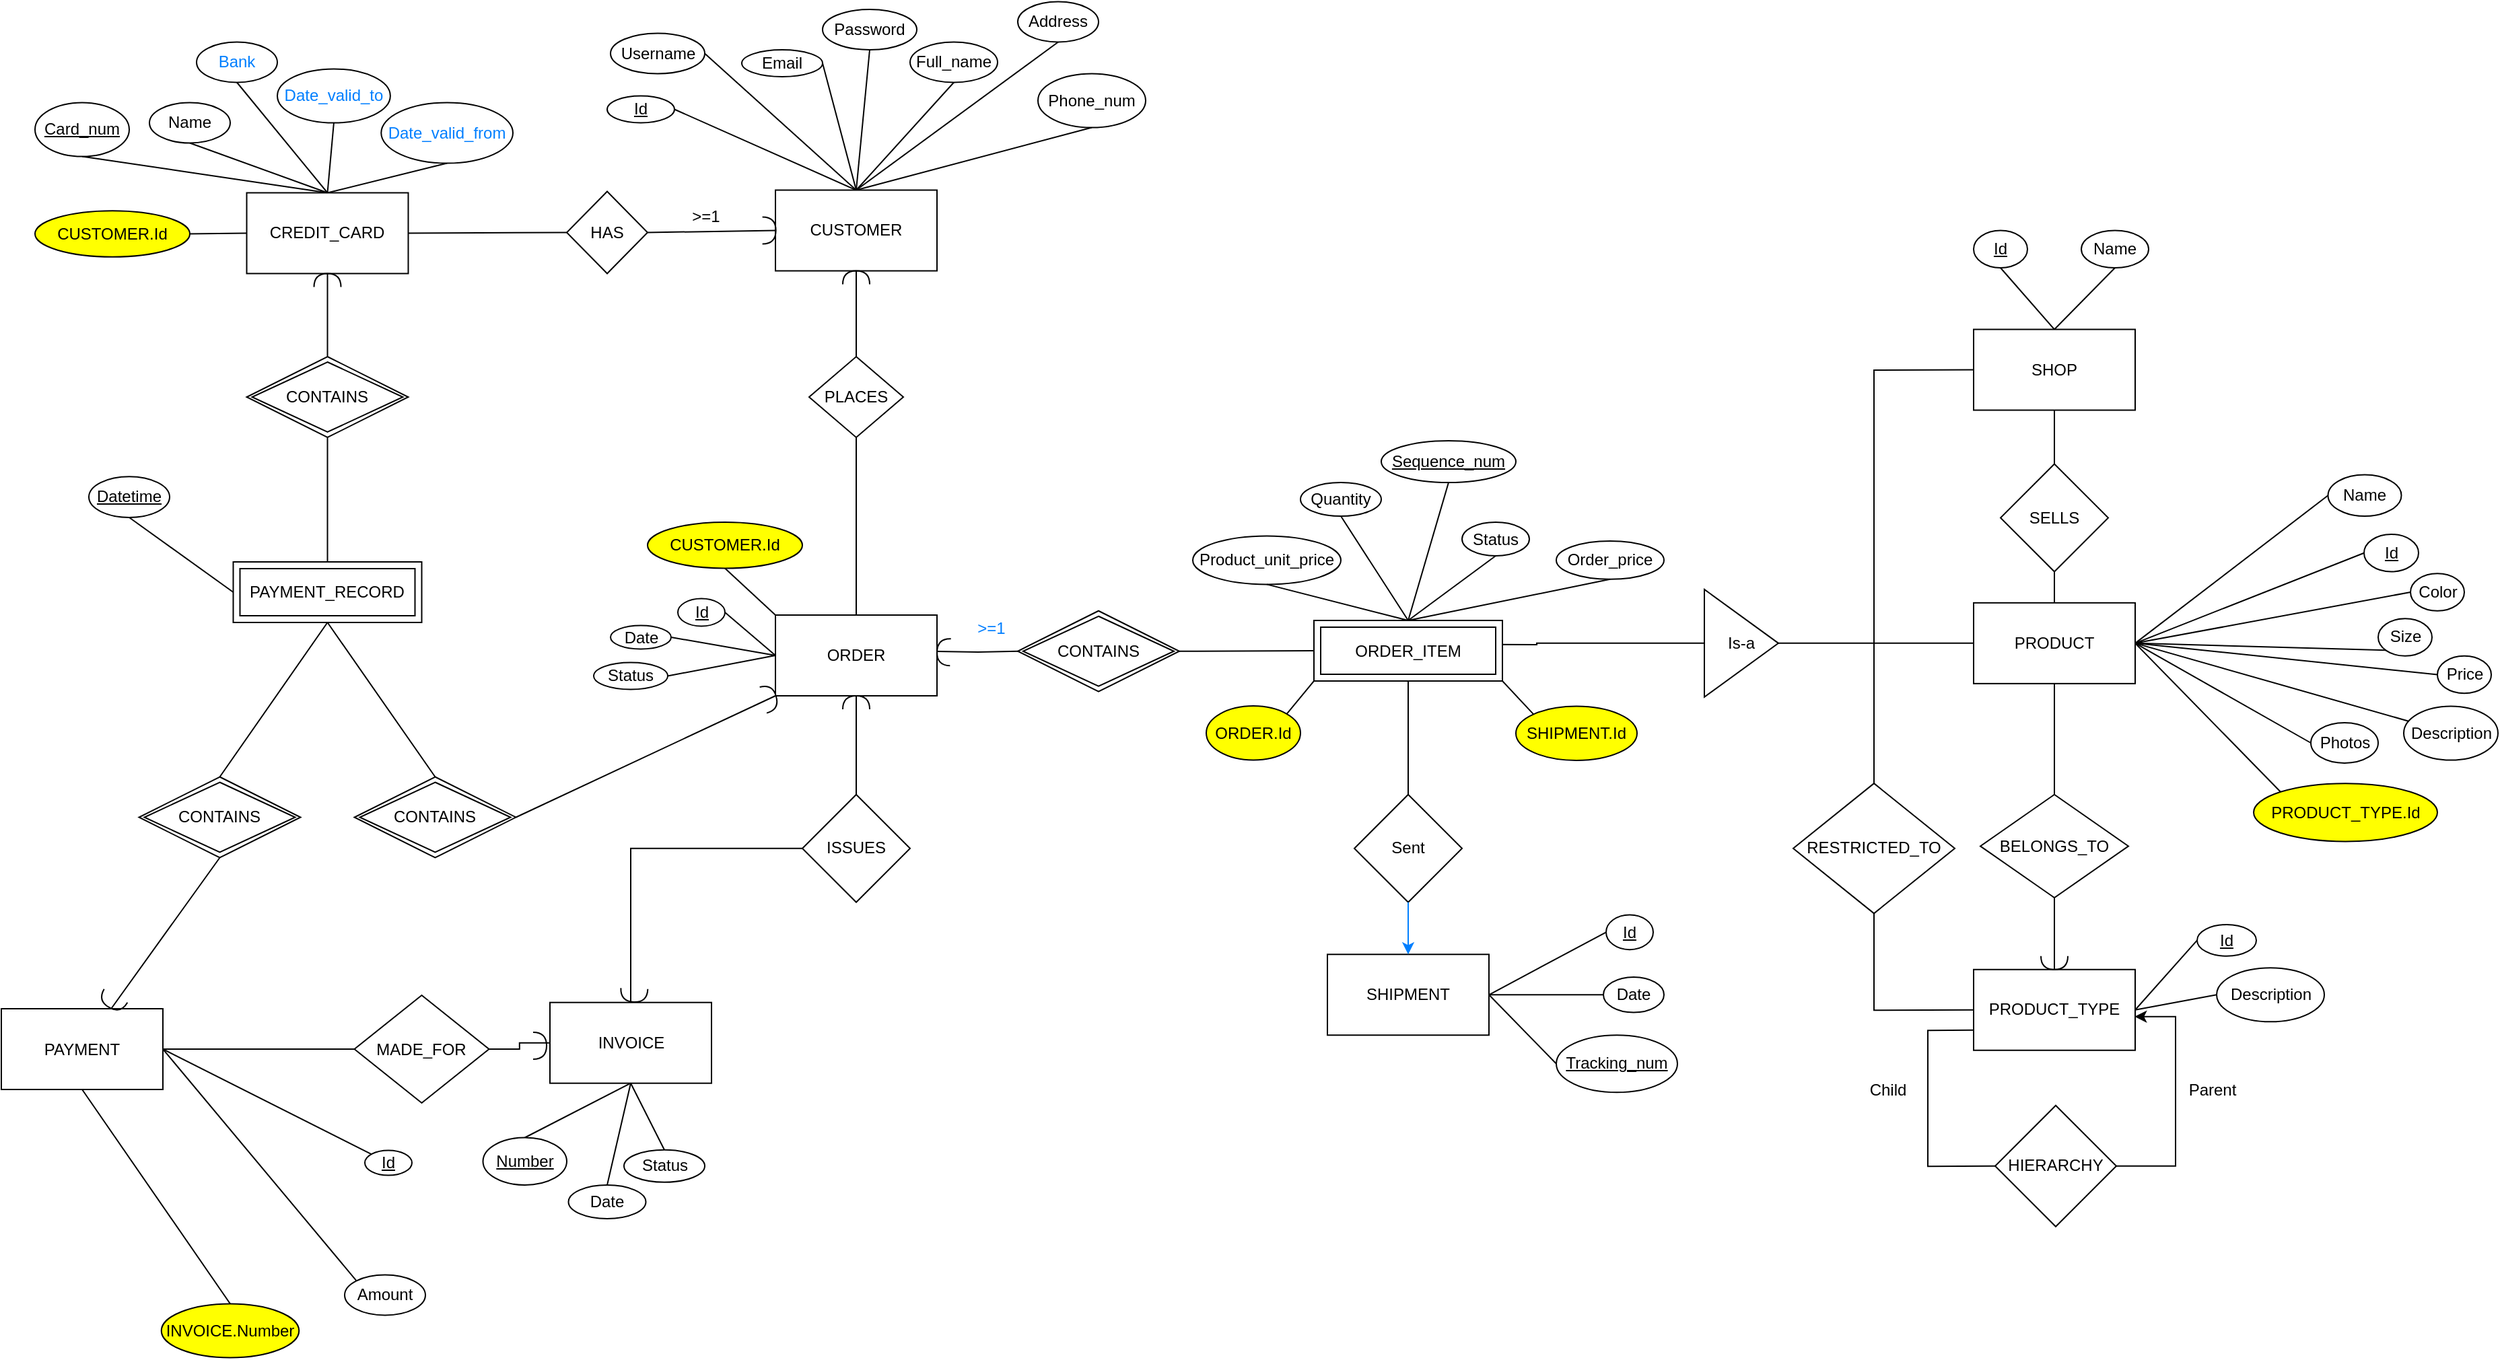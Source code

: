 <mxfile version="15.0.6" type="github">
  <diagram id="R2lEEEUBdFMjLlhIrx00" name="Page-1">
    <mxGraphModel dx="3445" dy="1368" grid="1" gridSize="10" guides="1" tooltips="1" connect="1" arrows="1" fold="1" page="1" pageScale="1" pageWidth="850" pageHeight="1100" math="0" shadow="0" extFonts="Permanent Marker^https://fonts.googleapis.com/css?family=Permanent+Marker">
      <root>
        <mxCell id="0" />
        <mxCell id="1" parent="0" />
        <mxCell id="lLafAOqv10n0gAe4L1Dy-1" style="edgeStyle=none;orthogonalLoop=1;jettySize=auto;html=1;exitX=0.5;exitY=0;exitDx=0;exitDy=0;entryX=0.5;entryY=1;entryDx=0;entryDy=0;endArrow=none;" edge="1" parent="1" source="lLafAOqv10n0gAe4L1Dy-8" target="lLafAOqv10n0gAe4L1Dy-105">
          <mxGeometry relative="1" as="geometry" />
        </mxCell>
        <mxCell id="lLafAOqv10n0gAe4L1Dy-2" style="edgeStyle=none;orthogonalLoop=1;jettySize=auto;html=1;exitX=0.5;exitY=0;exitDx=0;exitDy=0;entryX=0.5;entryY=1;entryDx=0;entryDy=0;endArrow=none;" edge="1" parent="1" source="lLafAOqv10n0gAe4L1Dy-8" target="lLafAOqv10n0gAe4L1Dy-106">
          <mxGeometry relative="1" as="geometry" />
        </mxCell>
        <mxCell id="lLafAOqv10n0gAe4L1Dy-3" style="edgeStyle=none;orthogonalLoop=1;jettySize=auto;html=1;exitX=0.5;exitY=0;exitDx=0;exitDy=0;entryX=1;entryY=0.5;entryDx=0;entryDy=0;endArrow=none;" edge="1" parent="1" source="lLafAOqv10n0gAe4L1Dy-8" target="lLafAOqv10n0gAe4L1Dy-41">
          <mxGeometry relative="1" as="geometry" />
        </mxCell>
        <mxCell id="lLafAOqv10n0gAe4L1Dy-4" style="edgeStyle=none;orthogonalLoop=1;jettySize=auto;html=1;exitX=0.5;exitY=0;exitDx=0;exitDy=0;entryX=1;entryY=0.5;entryDx=0;entryDy=0;endArrow=none;" edge="1" parent="1" source="lLafAOqv10n0gAe4L1Dy-8" target="lLafAOqv10n0gAe4L1Dy-40">
          <mxGeometry relative="1" as="geometry" />
        </mxCell>
        <mxCell id="lLafAOqv10n0gAe4L1Dy-5" style="edgeStyle=none;orthogonalLoop=1;jettySize=auto;html=1;exitX=0.5;exitY=0;exitDx=0;exitDy=0;entryX=0.5;entryY=1;entryDx=0;entryDy=0;endArrow=none;" edge="1" parent="1" source="lLafAOqv10n0gAe4L1Dy-8" target="lLafAOqv10n0gAe4L1Dy-107">
          <mxGeometry relative="1" as="geometry" />
        </mxCell>
        <mxCell id="lLafAOqv10n0gAe4L1Dy-6" style="edgeStyle=none;orthogonalLoop=1;jettySize=auto;html=1;exitX=0.5;exitY=0;exitDx=0;exitDy=0;entryX=1;entryY=0.5;entryDx=0;entryDy=0;endArrow=none;" edge="1" parent="1" source="lLafAOqv10n0gAe4L1Dy-8" target="lLafAOqv10n0gAe4L1Dy-16">
          <mxGeometry relative="1" as="geometry" />
        </mxCell>
        <mxCell id="lLafAOqv10n0gAe4L1Dy-7" style="edgeStyle=none;orthogonalLoop=1;jettySize=auto;html=1;exitX=0.5;exitY=0;exitDx=0;exitDy=0;entryX=0.5;entryY=1;entryDx=0;entryDy=0;endArrow=none;" edge="1" parent="1" source="lLafAOqv10n0gAe4L1Dy-8" target="lLafAOqv10n0gAe4L1Dy-104">
          <mxGeometry relative="1" as="geometry" />
        </mxCell>
        <mxCell id="lLafAOqv10n0gAe4L1Dy-8" value="CUSTOMER" style="rounded=0;whiteSpace=wrap;html=1;" vertex="1" parent="1">
          <mxGeometry x="-50" y="154.25" width="120" height="60" as="geometry" />
        </mxCell>
        <mxCell id="lLafAOqv10n0gAe4L1Dy-9" style="edgeStyle=none;orthogonalLoop=1;jettySize=auto;html=1;exitX=0;exitY=0.5;exitDx=0;exitDy=0;entryX=1;entryY=0.5;entryDx=0;entryDy=0;endArrow=none;" edge="1" parent="1" source="lLafAOqv10n0gAe4L1Dy-10" target="lLafAOqv10n0gAe4L1Dy-15">
          <mxGeometry relative="1" as="geometry" />
        </mxCell>
        <mxCell id="lLafAOqv10n0gAe4L1Dy-10" value="HAS" style="rhombus;whiteSpace=wrap;html=1;" vertex="1" parent="1">
          <mxGeometry x="-205" y="155.25" width="60" height="61" as="geometry" />
        </mxCell>
        <mxCell id="lLafAOqv10n0gAe4L1Dy-11" style="edgeStyle=none;orthogonalLoop=1;jettySize=auto;html=1;exitX=0.5;exitY=0;exitDx=0;exitDy=0;entryX=0.5;entryY=1;entryDx=0;entryDy=0;endArrow=none;" edge="1" parent="1" source="lLafAOqv10n0gAe4L1Dy-15" target="lLafAOqv10n0gAe4L1Dy-43">
          <mxGeometry relative="1" as="geometry" />
        </mxCell>
        <mxCell id="lLafAOqv10n0gAe4L1Dy-12" style="edgeStyle=none;orthogonalLoop=1;jettySize=auto;html=1;exitX=0.5;exitY=0;exitDx=0;exitDy=0;entryX=0.5;entryY=1;entryDx=0;entryDy=0;endArrow=none;" edge="1" parent="1" source="lLafAOqv10n0gAe4L1Dy-15" target="lLafAOqv10n0gAe4L1Dy-42">
          <mxGeometry relative="1" as="geometry" />
        </mxCell>
        <mxCell id="lLafAOqv10n0gAe4L1Dy-13" style="edgeStyle=none;orthogonalLoop=1;jettySize=auto;html=1;exitX=0.5;exitY=0;exitDx=0;exitDy=0;entryX=0.5;entryY=1;entryDx=0;entryDy=0;endArrow=none;" edge="1" parent="1" source="lLafAOqv10n0gAe4L1Dy-15" target="lLafAOqv10n0gAe4L1Dy-186">
          <mxGeometry relative="1" as="geometry" />
        </mxCell>
        <mxCell id="lLafAOqv10n0gAe4L1Dy-14" style="edgeStyle=none;orthogonalLoop=1;jettySize=auto;html=1;exitX=0;exitY=0.5;exitDx=0;exitDy=0;entryX=1;entryY=0.5;entryDx=0;entryDy=0;endArrow=none;" edge="1" parent="1" source="lLafAOqv10n0gAe4L1Dy-15" target="lLafAOqv10n0gAe4L1Dy-197">
          <mxGeometry relative="1" as="geometry" />
        </mxCell>
        <mxCell id="lLafAOqv10n0gAe4L1Dy-15" value="CREDIT_CARD" style="rounded=0;whiteSpace=wrap;html=1;" vertex="1" parent="1">
          <mxGeometry x="-442.75" y="156.25" width="120" height="60" as="geometry" />
        </mxCell>
        <mxCell id="lLafAOqv10n0gAe4L1Dy-16" value="&lt;u&gt;Id&lt;/u&gt;" style="ellipse;whiteSpace=wrap;html=1;" vertex="1" parent="1">
          <mxGeometry x="-175" y="84.25" width="50" height="20" as="geometry" />
        </mxCell>
        <mxCell id="lLafAOqv10n0gAe4L1Dy-17" style="edgeStyle=none;orthogonalLoop=1;jettySize=auto;html=1;exitX=1;exitY=0.5;exitDx=0;exitDy=0;entryX=0;entryY=0.5;entryDx=0;entryDy=0;endArrow=none;" edge="1" parent="1" source="lLafAOqv10n0gAe4L1Dy-20" target="lLafAOqv10n0gAe4L1Dy-116">
          <mxGeometry relative="1" as="geometry" />
        </mxCell>
        <mxCell id="lLafAOqv10n0gAe4L1Dy-18" style="edgeStyle=none;rounded=0;orthogonalLoop=1;jettySize=auto;html=1;exitX=0.5;exitY=1;exitDx=0;exitDy=0;entryX=0.5;entryY=0;entryDx=0;entryDy=0;endArrow=none;" edge="1" parent="1" source="lLafAOqv10n0gAe4L1Dy-20" target="lLafAOqv10n0gAe4L1Dy-28">
          <mxGeometry relative="1" as="geometry" />
        </mxCell>
        <mxCell id="lLafAOqv10n0gAe4L1Dy-19" style="edgeStyle=none;orthogonalLoop=1;jettySize=auto;html=1;exitX=1;exitY=0.5;exitDx=0;exitDy=0;entryX=0;entryY=0;entryDx=0;entryDy=0;endArrow=none;" edge="1" parent="1" source="lLafAOqv10n0gAe4L1Dy-20" target="lLafAOqv10n0gAe4L1Dy-203">
          <mxGeometry relative="1" as="geometry" />
        </mxCell>
        <mxCell id="lLafAOqv10n0gAe4L1Dy-20" value="PRODUCT" style="rounded=0;whiteSpace=wrap;html=1;" vertex="1" parent="1">
          <mxGeometry x="840" y="460.92" width="120" height="60" as="geometry" />
        </mxCell>
        <mxCell id="lLafAOqv10n0gAe4L1Dy-21" style="edgeStyle=none;rounded=0;orthogonalLoop=1;jettySize=auto;html=1;exitX=0;exitY=0.5;exitDx=0;exitDy=0;entryX=0.5;entryY=0;entryDx=0;entryDy=0;endArrow=none;" edge="1" parent="1" source="lLafAOqv10n0gAe4L1Dy-24" target="lLafAOqv10n0gAe4L1Dy-38">
          <mxGeometry relative="1" as="geometry">
            <Array as="points">
              <mxPoint x="766" y="288" />
            </Array>
          </mxGeometry>
        </mxCell>
        <mxCell id="lLafAOqv10n0gAe4L1Dy-22" style="edgeStyle=none;rounded=0;orthogonalLoop=1;jettySize=auto;html=1;exitX=0.5;exitY=0;exitDx=0;exitDy=0;entryX=0.5;entryY=1;entryDx=0;entryDy=0;endArrow=none;" edge="1" parent="1" source="lLafAOqv10n0gAe4L1Dy-24" target="lLafAOqv10n0gAe4L1Dy-44">
          <mxGeometry relative="1" as="geometry" />
        </mxCell>
        <mxCell id="lLafAOqv10n0gAe4L1Dy-23" style="edgeStyle=none;rounded=0;orthogonalLoop=1;jettySize=auto;html=1;exitX=0.5;exitY=0;exitDx=0;exitDy=0;entryX=0.5;entryY=1;entryDx=0;entryDy=0;endArrow=none;" edge="1" parent="1" source="lLafAOqv10n0gAe4L1Dy-24" target="lLafAOqv10n0gAe4L1Dy-115">
          <mxGeometry relative="1" as="geometry" />
        </mxCell>
        <mxCell id="lLafAOqv10n0gAe4L1Dy-24" value="SHOP" style="rounded=0;whiteSpace=wrap;html=1;" vertex="1" parent="1">
          <mxGeometry x="840" y="257.75" width="120" height="60" as="geometry" />
        </mxCell>
        <mxCell id="lLafAOqv10n0gAe4L1Dy-25" value="SELLS" style="rhombus;whiteSpace=wrap;html=1;" vertex="1" parent="1">
          <mxGeometry x="860" y="357.75" width="80" height="80" as="geometry" />
        </mxCell>
        <mxCell id="lLafAOqv10n0gAe4L1Dy-26" value="" style="endArrow=none;html=1;entryX=0.5;entryY=1;entryDx=0;entryDy=0;exitX=0.5;exitY=0;exitDx=0;exitDy=0;" edge="1" parent="1" source="lLafAOqv10n0gAe4L1Dy-25" target="lLafAOqv10n0gAe4L1Dy-24">
          <mxGeometry width="50" height="50" relative="1" as="geometry">
            <mxPoint x="880" y="347.75" as="sourcePoint" />
            <mxPoint x="930" y="297.75" as="targetPoint" />
          </mxGeometry>
        </mxCell>
        <mxCell id="lLafAOqv10n0gAe4L1Dy-27" value="" style="endArrow=none;html=1;entryX=0.5;entryY=1;entryDx=0;entryDy=0;exitX=0.5;exitY=0;exitDx=0;exitDy=0;" edge="1" parent="1" source="lLafAOqv10n0gAe4L1Dy-20" target="lLafAOqv10n0gAe4L1Dy-25">
          <mxGeometry width="50" height="50" relative="1" as="geometry">
            <mxPoint x="890" y="467.75" as="sourcePoint" />
            <mxPoint x="940" y="417.75" as="targetPoint" />
          </mxGeometry>
        </mxCell>
        <mxCell id="lLafAOqv10n0gAe4L1Dy-28" value="&lt;font&gt;BELONGS_TO&lt;/font&gt;" style="rhombus;whiteSpace=wrap;html=1;" vertex="1" parent="1">
          <mxGeometry x="845" y="603.38" width="110" height="76.62" as="geometry" />
        </mxCell>
        <mxCell id="lLafAOqv10n0gAe4L1Dy-29" style="edgeStyle=none;rounded=0;orthogonalLoop=1;jettySize=auto;html=1;exitX=1;exitY=0.5;exitDx=0;exitDy=0;entryX=0;entryY=0.5;entryDx=0;entryDy=0;endArrow=none;" edge="1" parent="1" source="lLafAOqv10n0gAe4L1Dy-31" target="lLafAOqv10n0gAe4L1Dy-55">
          <mxGeometry relative="1" as="geometry" />
        </mxCell>
        <mxCell id="lLafAOqv10n0gAe4L1Dy-30" style="edgeStyle=none;rounded=0;orthogonalLoop=1;jettySize=auto;html=1;exitX=1;exitY=0.5;exitDx=0;exitDy=0;entryX=0;entryY=0.5;entryDx=0;entryDy=0;endArrow=none;" edge="1" parent="1" source="lLafAOqv10n0gAe4L1Dy-31" target="lLafAOqv10n0gAe4L1Dy-56">
          <mxGeometry relative="1" as="geometry" />
        </mxCell>
        <mxCell id="lLafAOqv10n0gAe4L1Dy-31" value="PRODUCT_TYPE" style="rounded=0;whiteSpace=wrap;html=1;" vertex="1" parent="1">
          <mxGeometry x="840" y="733.38" width="120" height="60" as="geometry" />
        </mxCell>
        <mxCell id="lLafAOqv10n0gAe4L1Dy-32" style="edgeStyle=none;rounded=0;orthogonalLoop=1;jettySize=auto;html=1;exitX=0;exitY=0.5;exitDx=0;exitDy=0;entryX=0;entryY=0.75;entryDx=0;entryDy=0;endArrow=none;" edge="1" parent="1" source="lLafAOqv10n0gAe4L1Dy-34" target="lLafAOqv10n0gAe4L1Dy-31">
          <mxGeometry relative="1" as="geometry">
            <Array as="points">
              <mxPoint x="806" y="879.63" />
              <mxPoint x="806" y="778.63" />
            </Array>
          </mxGeometry>
        </mxCell>
        <mxCell id="lLafAOqv10n0gAe4L1Dy-204" style="edgeStyle=orthogonalEdgeStyle;rounded=0;orthogonalLoop=1;jettySize=auto;html=1;exitX=1;exitY=0.5;exitDx=0;exitDy=0;entryX=0.997;entryY=0.583;entryDx=0;entryDy=0;entryPerimeter=0;" edge="1" parent="1" source="lLafAOqv10n0gAe4L1Dy-34" target="lLafAOqv10n0gAe4L1Dy-31">
          <mxGeometry relative="1" as="geometry">
            <mxPoint x="1000" y="770" as="targetPoint" />
            <Array as="points">
              <mxPoint x="990" y="879" />
              <mxPoint x="990" y="768" />
            </Array>
          </mxGeometry>
        </mxCell>
        <mxCell id="lLafAOqv10n0gAe4L1Dy-34" value="&lt;font&gt;HIERARCHY&lt;/font&gt;" style="rhombus;whiteSpace=wrap;html=1;" vertex="1" parent="1">
          <mxGeometry x="856" y="834.38" width="90" height="90" as="geometry" />
        </mxCell>
        <mxCell id="lLafAOqv10n0gAe4L1Dy-35" value="Child" style="text;html=1;align=center;verticalAlign=middle;resizable=0;points=[];autosize=1;strokeColor=none;fillColor=none;" vertex="1" parent="1">
          <mxGeometry x="756" y="813.38" width="40" height="20" as="geometry" />
        </mxCell>
        <mxCell id="lLafAOqv10n0gAe4L1Dy-36" value="Parent&lt;br&gt;" style="text;html=1;align=center;verticalAlign=middle;resizable=0;points=[];autosize=1;strokeColor=none;fillColor=none;" vertex="1" parent="1">
          <mxGeometry x="992" y="813.38" width="50" height="20" as="geometry" />
        </mxCell>
        <mxCell id="lLafAOqv10n0gAe4L1Dy-37" style="edgeStyle=none;rounded=0;orthogonalLoop=1;jettySize=auto;html=1;exitX=0.5;exitY=1;exitDx=0;exitDy=0;entryX=0;entryY=0.5;entryDx=0;entryDy=0;endArrow=none;" edge="1" parent="1" source="lLafAOqv10n0gAe4L1Dy-38" target="lLafAOqv10n0gAe4L1Dy-31">
          <mxGeometry relative="1" as="geometry">
            <Array as="points">
              <mxPoint x="766" y="763.63" />
            </Array>
          </mxGeometry>
        </mxCell>
        <mxCell id="lLafAOqv10n0gAe4L1Dy-38" value="RESTRICTED_TO" style="rhombus;whiteSpace=wrap;html=1;" vertex="1" parent="1">
          <mxGeometry x="706" y="595.07" width="120" height="96.62" as="geometry" />
        </mxCell>
        <mxCell id="lLafAOqv10n0gAe4L1Dy-39" value="&amp;gt;=1&lt;br&gt;" style="text;html=1;align=center;verticalAlign=middle;resizable=0;points=[];autosize=1;strokeColor=none;fillColor=none;" vertex="1" parent="1">
          <mxGeometry x="-122.5" y="164.25" width="40" height="20" as="geometry" />
        </mxCell>
        <mxCell id="lLafAOqv10n0gAe4L1Dy-40" value="Username" style="ellipse;whiteSpace=wrap;html=1;" vertex="1" parent="1">
          <mxGeometry x="-172.5" y="37.75" width="70" height="30" as="geometry" />
        </mxCell>
        <mxCell id="lLafAOqv10n0gAe4L1Dy-41" value="Email" style="ellipse;whiteSpace=wrap;html=1;" vertex="1" parent="1">
          <mxGeometry x="-75" y="50" width="60" height="20" as="geometry" />
        </mxCell>
        <mxCell id="lLafAOqv10n0gAe4L1Dy-42" value="&lt;u&gt;Card_num&lt;/u&gt;" style="ellipse;whiteSpace=wrap;html=1;" vertex="1" parent="1">
          <mxGeometry x="-600" y="89.25" width="70" height="40" as="geometry" />
        </mxCell>
        <mxCell id="lLafAOqv10n0gAe4L1Dy-43" value="Name" style="ellipse;whiteSpace=wrap;html=1;" vertex="1" parent="1">
          <mxGeometry x="-515" y="89.25" width="60" height="30" as="geometry" />
        </mxCell>
        <mxCell id="lLafAOqv10n0gAe4L1Dy-44" value="&lt;u&gt;Id&lt;/u&gt;" style="ellipse;whiteSpace=wrap;html=1;rounded=0;" vertex="1" parent="1">
          <mxGeometry x="840" y="184.25" width="40" height="27.75" as="geometry" />
        </mxCell>
        <mxCell id="lLafAOqv10n0gAe4L1Dy-45" value="Name" style="ellipse;whiteSpace=wrap;html=1;" vertex="1" parent="1">
          <mxGeometry x="1103.25" y="365.75" width="54.5" height="30.75" as="geometry" />
        </mxCell>
        <mxCell id="lLafAOqv10n0gAe4L1Dy-46" value="Color" style="ellipse;whiteSpace=wrap;html=1;" vertex="1" parent="1">
          <mxGeometry x="1164.5" y="439.12" width="40" height="27.75" as="geometry" />
        </mxCell>
        <mxCell id="lLafAOqv10n0gAe4L1Dy-47" value="Description" style="ellipse;whiteSpace=wrap;html=1;" vertex="1" parent="1">
          <mxGeometry x="1159.5" y="537.75" width="70" height="40" as="geometry" />
        </mxCell>
        <mxCell id="lLafAOqv10n0gAe4L1Dy-48" value="Size" style="ellipse;whiteSpace=wrap;html=1;" vertex="1" parent="1">
          <mxGeometry x="1140.5" y="472.62" width="40" height="27.75" as="geometry" />
        </mxCell>
        <mxCell id="lLafAOqv10n0gAe4L1Dy-49" value="&lt;u&gt;Id&lt;/u&gt;" style="ellipse;whiteSpace=wrap;html=1;" vertex="1" parent="1">
          <mxGeometry x="1130" y="410" width="40.5" height="27.75" as="geometry" />
        </mxCell>
        <mxCell id="lLafAOqv10n0gAe4L1Dy-50" value="" style="endArrow=none;html=1;entryX=0;entryY=0.5;entryDx=0;entryDy=0;exitX=1;exitY=0.5;exitDx=0;exitDy=0;" edge="1" parent="1" source="lLafAOqv10n0gAe4L1Dy-20" target="lLafAOqv10n0gAe4L1Dy-45">
          <mxGeometry width="50" height="50" relative="1" as="geometry">
            <mxPoint x="920" y="487.75" as="sourcePoint" />
            <mxPoint x="970" y="437.75" as="targetPoint" />
          </mxGeometry>
        </mxCell>
        <mxCell id="lLafAOqv10n0gAe4L1Dy-51" value="" style="endArrow=none;html=1;exitX=1;exitY=0.5;exitDx=0;exitDy=0;entryX=0;entryY=0.5;entryDx=0;entryDy=0;" edge="1" parent="1" source="lLafAOqv10n0gAe4L1Dy-20" target="lLafAOqv10n0gAe4L1Dy-49">
          <mxGeometry width="50" height="50" relative="1" as="geometry">
            <mxPoint x="1020" y="507.75" as="sourcePoint" />
            <mxPoint x="1070" y="457.75" as="targetPoint" />
          </mxGeometry>
        </mxCell>
        <mxCell id="lLafAOqv10n0gAe4L1Dy-52" value="" style="endArrow=none;html=1;entryX=0;entryY=0.5;entryDx=0;entryDy=0;exitX=1;exitY=0.5;exitDx=0;exitDy=0;" edge="1" parent="1" source="lLafAOqv10n0gAe4L1Dy-20" target="lLafAOqv10n0gAe4L1Dy-46">
          <mxGeometry width="50" height="50" relative="1" as="geometry">
            <mxPoint x="960" y="497.75" as="sourcePoint" />
            <mxPoint x="1110" y="407.75" as="targetPoint" />
          </mxGeometry>
        </mxCell>
        <mxCell id="lLafAOqv10n0gAe4L1Dy-53" value="" style="endArrow=none;html=1;entryX=0;entryY=1;entryDx=0;entryDy=0;exitX=1;exitY=0.5;exitDx=0;exitDy=0;" edge="1" parent="1" source="lLafAOqv10n0gAe4L1Dy-20" target="lLafAOqv10n0gAe4L1Dy-48">
          <mxGeometry width="50" height="50" relative="1" as="geometry">
            <mxPoint x="970" y="507.75" as="sourcePoint" />
            <mxPoint x="1070" y="472.75" as="targetPoint" />
          </mxGeometry>
        </mxCell>
        <mxCell id="lLafAOqv10n0gAe4L1Dy-54" value="" style="endArrow=none;html=1;exitX=1;exitY=0.5;exitDx=0;exitDy=0;" edge="1" parent="1" source="lLafAOqv10n0gAe4L1Dy-20" target="lLafAOqv10n0gAe4L1Dy-47">
          <mxGeometry width="50" height="50" relative="1" as="geometry">
            <mxPoint x="970" y="497.75" as="sourcePoint" />
            <mxPoint x="1137.322" y="473.357" as="targetPoint" />
          </mxGeometry>
        </mxCell>
        <mxCell id="lLafAOqv10n0gAe4L1Dy-55" value="&lt;u&gt;Id&lt;/u&gt;" style="ellipse;whiteSpace=wrap;html=1;" vertex="1" parent="1">
          <mxGeometry x="1006" y="700" width="44" height="23.38" as="geometry" />
        </mxCell>
        <mxCell id="lLafAOqv10n0gAe4L1Dy-56" value="Description" style="ellipse;whiteSpace=wrap;html=1;" vertex="1" parent="1">
          <mxGeometry x="1020.5" y="732.13" width="80" height="40" as="geometry" />
        </mxCell>
        <mxCell id="lLafAOqv10n0gAe4L1Dy-57" value="Photos" style="ellipse;whiteSpace=wrap;html=1;" vertex="1" parent="1">
          <mxGeometry x="1090.5" y="550" width="50" height="30" as="geometry" />
        </mxCell>
        <mxCell id="lLafAOqv10n0gAe4L1Dy-58" value="" style="endArrow=none;html=1;exitX=1;exitY=0.5;exitDx=0;exitDy=0;entryX=0;entryY=0.5;entryDx=0;entryDy=0;" edge="1" parent="1" source="lLafAOqv10n0gAe4L1Dy-20" target="lLafAOqv10n0gAe4L1Dy-57">
          <mxGeometry width="50" height="50" relative="1" as="geometry">
            <mxPoint x="970" y="507.75" as="sourcePoint" />
            <mxPoint x="1120" y="507.75" as="targetPoint" />
          </mxGeometry>
        </mxCell>
        <mxCell id="lLafAOqv10n0gAe4L1Dy-59" style="edgeStyle=orthogonalEdgeStyle;rounded=0;orthogonalLoop=1;jettySize=auto;html=1;endArrow=none;endFill=0;" edge="1" parent="1" target="lLafAOqv10n0gAe4L1Dy-179">
          <mxGeometry relative="1" as="geometry">
            <mxPoint x="70" y="497" as="sourcePoint" />
          </mxGeometry>
        </mxCell>
        <mxCell id="lLafAOqv10n0gAe4L1Dy-60" style="edgeStyle=none;orthogonalLoop=1;jettySize=auto;html=1;exitX=0;exitY=0.5;exitDx=0;exitDy=0;entryX=1;entryY=0.5;entryDx=0;entryDy=0;endArrow=none;" edge="1" parent="1" source="lLafAOqv10n0gAe4L1Dy-62" target="lLafAOqv10n0gAe4L1Dy-194">
          <mxGeometry relative="1" as="geometry" />
        </mxCell>
        <mxCell id="lLafAOqv10n0gAe4L1Dy-61" style="edgeStyle=none;orthogonalLoop=1;jettySize=auto;html=1;exitX=0;exitY=0;exitDx=0;exitDy=0;entryX=0.5;entryY=1;entryDx=0;entryDy=0;endArrow=none;" edge="1" parent="1" source="lLafAOqv10n0gAe4L1Dy-62" target="lLafAOqv10n0gAe4L1Dy-199">
          <mxGeometry relative="1" as="geometry" />
        </mxCell>
        <mxCell id="lLafAOqv10n0gAe4L1Dy-62" value="ORDER" style="rounded=0;whiteSpace=wrap;html=1;" vertex="1" parent="1">
          <mxGeometry x="-50" y="470" width="120" height="60" as="geometry" />
        </mxCell>
        <mxCell id="lLafAOqv10n0gAe4L1Dy-63" value="PLACES" style="rhombus;whiteSpace=wrap;html=1;" vertex="1" parent="1">
          <mxGeometry x="-25" y="278" width="70" height="60" as="geometry" />
        </mxCell>
        <mxCell id="lLafAOqv10n0gAe4L1Dy-64" value="" style="endArrow=none;html=1;exitX=0.5;exitY=0;exitDx=0;exitDy=0;entryX=0.5;entryY=1;entryDx=0;entryDy=0;" edge="1" parent="1" source="lLafAOqv10n0gAe4L1Dy-62" target="lLafAOqv10n0gAe4L1Dy-63">
          <mxGeometry width="50" height="50" relative="1" as="geometry">
            <mxPoint x="-10" y="520" as="sourcePoint" />
            <mxPoint x="40" y="470" as="targetPoint" />
          </mxGeometry>
        </mxCell>
        <mxCell id="lLafAOqv10n0gAe4L1Dy-65" value="Status" style="ellipse;whiteSpace=wrap;html=1;" vertex="1" parent="1">
          <mxGeometry x="-185" y="505.25" width="55" height="20" as="geometry" />
        </mxCell>
        <mxCell id="lLafAOqv10n0gAe4L1Dy-66" value="" style="endArrow=none;html=1;entryX=1;entryY=0.5;entryDx=0;entryDy=0;exitX=0;exitY=0.5;exitDx=0;exitDy=0;" edge="1" parent="1" source="lLafAOqv10n0gAe4L1Dy-62" target="lLafAOqv10n0gAe4L1Dy-65">
          <mxGeometry width="50" height="50" relative="1" as="geometry">
            <mxPoint x="-140" y="620" as="sourcePoint" />
            <mxPoint x="-90" y="570" as="targetPoint" />
          </mxGeometry>
        </mxCell>
        <mxCell id="lLafAOqv10n0gAe4L1Dy-67" value="&lt;u&gt;Sequence_num&lt;/u&gt;" style="ellipse;whiteSpace=wrap;html=1;" vertex="1" parent="1">
          <mxGeometry x="400" y="340.5" width="100" height="31" as="geometry" />
        </mxCell>
        <mxCell id="lLafAOqv10n0gAe4L1Dy-68" style="edgeStyle=orthogonalEdgeStyle;rounded=0;orthogonalLoop=1;jettySize=auto;html=1;exitX=1;exitY=0.5;exitDx=0;exitDy=0;endArrow=none;endFill=0;" edge="1" parent="1" target="lLafAOqv10n0gAe4L1Dy-71">
          <mxGeometry relative="1" as="geometry">
            <mxPoint x="390" y="491.5" as="sourcePoint" />
          </mxGeometry>
        </mxCell>
        <mxCell id="lLafAOqv10n0gAe4L1Dy-69" value="Order_price" style="ellipse;whiteSpace=wrap;html=1;fillColor=#FFFFFF;" vertex="1" parent="1">
          <mxGeometry x="530" y="415" width="80" height="28.38" as="geometry" />
        </mxCell>
        <mxCell id="lLafAOqv10n0gAe4L1Dy-70" style="edgeStyle=none;rounded=0;orthogonalLoop=1;jettySize=auto;html=1;exitX=1;exitY=0.5;exitDx=0;exitDy=0;entryX=0;entryY=0.5;entryDx=0;entryDy=0;endArrow=none;" edge="1" parent="1" source="lLafAOqv10n0gAe4L1Dy-71" target="lLafAOqv10n0gAe4L1Dy-20">
          <mxGeometry relative="1" as="geometry" />
        </mxCell>
        <mxCell id="lLafAOqv10n0gAe4L1Dy-71" value="Is-a" style="triangle;whiteSpace=wrap;html=1;strokeColor=#000000;fillColor=#FFFFFF;" vertex="1" parent="1">
          <mxGeometry x="640" y="450.92" width="55" height="80" as="geometry" />
        </mxCell>
        <mxCell id="lLafAOqv10n0gAe4L1Dy-72" value="ISSUES" style="rhombus;whiteSpace=wrap;html=1;rounded=0;" vertex="1" parent="1">
          <mxGeometry x="-30" y="603.38" width="80" height="80" as="geometry" />
        </mxCell>
        <mxCell id="lLafAOqv10n0gAe4L1Dy-73" style="edgeStyle=none;orthogonalLoop=1;jettySize=auto;html=1;exitX=0.5;exitY=1;exitDx=0;exitDy=0;entryX=0.5;entryY=0;entryDx=0;entryDy=0;endArrow=none;" edge="1" parent="1" source="lLafAOqv10n0gAe4L1Dy-75" target="lLafAOqv10n0gAe4L1Dy-84">
          <mxGeometry relative="1" as="geometry" />
        </mxCell>
        <mxCell id="lLafAOqv10n0gAe4L1Dy-74" style="edgeStyle=none;rounded=0;orthogonalLoop=1;jettySize=auto;html=1;exitX=0.5;exitY=1;exitDx=0;exitDy=0;entryX=0.5;entryY=0;entryDx=0;entryDy=0;endArrow=none;" edge="1" parent="1" source="lLafAOqv10n0gAe4L1Dy-75" target="lLafAOqv10n0gAe4L1Dy-83">
          <mxGeometry relative="1" as="geometry" />
        </mxCell>
        <mxCell id="lLafAOqv10n0gAe4L1Dy-75" value="INVOICE" style="whiteSpace=wrap;html=1;rounded=0;" vertex="1" parent="1">
          <mxGeometry x="-217.5" y="757.85" width="120" height="60" as="geometry" />
        </mxCell>
        <mxCell id="lLafAOqv10n0gAe4L1Dy-76" style="edgeStyle=none;rounded=0;orthogonalLoop=1;jettySize=auto;html=1;exitX=0.5;exitY=0;exitDx=0;exitDy=0;entryX=0.5;entryY=1;entryDx=0;entryDy=0;endArrow=none;" edge="1" parent="1" source="lLafAOqv10n0gAe4L1Dy-77" target="lLafAOqv10n0gAe4L1Dy-75">
          <mxGeometry relative="1" as="geometry" />
        </mxCell>
        <mxCell id="lLafAOqv10n0gAe4L1Dy-77" value="&lt;u&gt;Number&lt;/u&gt;" style="ellipse;whiteSpace=wrap;html=1;rounded=0;" vertex="1" parent="1">
          <mxGeometry x="-267.25" y="858.25" width="62.25" height="35.25" as="geometry" />
        </mxCell>
        <mxCell id="lLafAOqv10n0gAe4L1Dy-78" value="" style="rounded=0;orthogonalLoop=1;jettySize=auto;html=1;endArrow=none;endFill=0;exitX=1;exitY=0.5;exitDx=0;exitDy=0;" edge="1" parent="1" source="lLafAOqv10n0gAe4L1Dy-82" target="lLafAOqv10n0gAe4L1Dy-85">
          <mxGeometry relative="1" as="geometry" />
        </mxCell>
        <mxCell id="lLafAOqv10n0gAe4L1Dy-79" style="rounded=0;orthogonalLoop=1;jettySize=auto;html=1;exitX=1;exitY=0.5;exitDx=0;exitDy=0;entryX=0;entryY=0;entryDx=0;entryDy=0;endArrow=none;endFill=0;" edge="1" parent="1" source="lLafAOqv10n0gAe4L1Dy-82" target="lLafAOqv10n0gAe4L1Dy-95">
          <mxGeometry relative="1" as="geometry" />
        </mxCell>
        <mxCell id="lLafAOqv10n0gAe4L1Dy-81" style="edgeStyle=none;orthogonalLoop=1;jettySize=auto;html=1;exitX=0.5;exitY=1;exitDx=0;exitDy=0;entryX=0.5;entryY=0;entryDx=0;entryDy=0;endArrow=none;" edge="1" parent="1" source="lLafAOqv10n0gAe4L1Dy-82" target="lLafAOqv10n0gAe4L1Dy-198">
          <mxGeometry relative="1" as="geometry" />
        </mxCell>
        <mxCell id="lLafAOqv10n0gAe4L1Dy-83" value="Status" style="ellipse;whiteSpace=wrap;html=1;rounded=0;" vertex="1" parent="1">
          <mxGeometry x="-162.5" y="867.38" width="60" height="24" as="geometry" />
        </mxCell>
        <mxCell id="lLafAOqv10n0gAe4L1Dy-84" value="Date" style="ellipse;whiteSpace=wrap;html=1;rounded=0;" vertex="1" parent="1">
          <mxGeometry x="-203.75" y="893.5" width="57.5" height="25" as="geometry" />
        </mxCell>
        <mxCell id="lLafAOqv10n0gAe4L1Dy-85" value="&lt;u&gt;Id&lt;/u&gt;" style="ellipse;whiteSpace=wrap;html=1;rounded=0;fillColor=#FFFFFF;" vertex="1" parent="1">
          <mxGeometry x="-355" y="867.75" width="35" height="18.5" as="geometry" />
        </mxCell>
        <mxCell id="lLafAOqv10n0gAe4L1Dy-86" value="" style="edgeStyle=orthogonalEdgeStyle;rounded=0;orthogonalLoop=1;jettySize=auto;html=1;endArrow=none;endFill=0;" edge="1" parent="1" source="lLafAOqv10n0gAe4L1Dy-87" target="lLafAOqv10n0gAe4L1Dy-82">
          <mxGeometry relative="1" as="geometry" />
        </mxCell>
        <mxCell id="lLafAOqv10n0gAe4L1Dy-87" value="&lt;font&gt;MADE_FOR&lt;/font&gt;" style="rhombus;whiteSpace=wrap;html=1;rounded=0;" vertex="1" parent="1">
          <mxGeometry x="-362.75" y="752.5" width="100" height="80" as="geometry" />
        </mxCell>
        <mxCell id="lLafAOqv10n0gAe4L1Dy-89" style="edgeStyle=none;orthogonalLoop=1;jettySize=auto;html=1;exitX=1;exitY=0.5;exitDx=0;exitDy=0;entryX=0;entryY=0.5;entryDx=0;entryDy=0;endArrow=none;" edge="1" parent="1" source="lLafAOqv10n0gAe4L1Dy-92" target="lLafAOqv10n0gAe4L1Dy-93">
          <mxGeometry relative="1" as="geometry" />
        </mxCell>
        <mxCell id="lLafAOqv10n0gAe4L1Dy-90" style="edgeStyle=none;orthogonalLoop=1;jettySize=auto;html=1;exitX=1;exitY=0.5;exitDx=0;exitDy=0;entryX=0;entryY=0.5;entryDx=0;entryDy=0;endArrow=none;" edge="1" parent="1" source="lLafAOqv10n0gAe4L1Dy-92" target="lLafAOqv10n0gAe4L1Dy-126">
          <mxGeometry relative="1" as="geometry">
            <mxPoint x="570" y="754.005" as="targetPoint" />
          </mxGeometry>
        </mxCell>
        <mxCell id="lLafAOqv10n0gAe4L1Dy-91" style="edgeStyle=none;orthogonalLoop=1;jettySize=auto;html=1;exitX=1;exitY=0.5;exitDx=0;exitDy=0;entryX=0;entryY=0.5;entryDx=0;entryDy=0;endArrow=none;" edge="1" parent="1" source="lLafAOqv10n0gAe4L1Dy-92" target="lLafAOqv10n0gAe4L1Dy-127">
          <mxGeometry relative="1" as="geometry" />
        </mxCell>
        <mxCell id="lLafAOqv10n0gAe4L1Dy-92" value="SHIPMENT" style="rounded=0;whiteSpace=wrap;html=1;strokeColor=#000000;fillColor=#FFFFFF;" vertex="1" parent="1">
          <mxGeometry x="360" y="722.13" width="120" height="60" as="geometry" />
        </mxCell>
        <mxCell id="lLafAOqv10n0gAe4L1Dy-93" value="&lt;u&gt;Id&lt;/u&gt;" style="ellipse;whiteSpace=wrap;html=1;rounded=0;fillColor=#FFFFFF;" vertex="1" parent="1">
          <mxGeometry x="567" y="692.69" width="35" height="25.88" as="geometry" />
        </mxCell>
        <mxCell id="lLafAOqv10n0gAe4L1Dy-94" style="edgeStyle=orthogonalEdgeStyle;rounded=0;orthogonalLoop=1;jettySize=auto;html=1;exitX=0;exitY=0.5;exitDx=0;exitDy=0;entryX=0;entryY=0.5;entryDx=0;entryDy=0;endArrow=none;endFill=0;" edge="1" parent="1" source="lLafAOqv10n0gAe4L1Dy-85" target="lLafAOqv10n0gAe4L1Dy-85">
          <mxGeometry relative="1" as="geometry" />
        </mxCell>
        <mxCell id="lLafAOqv10n0gAe4L1Dy-95" value="Amount" style="ellipse;whiteSpace=wrap;html=1;strokeColor=#000000;fillColor=#FFFFFF;" vertex="1" parent="1">
          <mxGeometry x="-370" y="960.25" width="60" height="30" as="geometry" />
        </mxCell>
        <mxCell id="lLafAOqv10n0gAe4L1Dy-98" style="edgeStyle=none;orthogonalLoop=1;jettySize=auto;html=1;exitX=0.5;exitY=0;exitDx=0;exitDy=0;entryX=0.5;entryY=1;entryDx=0;entryDy=0;endArrow=none;" edge="1" parent="1" source="lLafAOqv10n0gAe4L1Dy-103" target="lLafAOqv10n0gAe4L1Dy-134">
          <mxGeometry relative="1" as="geometry" />
        </mxCell>
        <mxCell id="lLafAOqv10n0gAe4L1Dy-99" style="edgeStyle=none;orthogonalLoop=1;jettySize=auto;html=1;exitX=0.5;exitY=1;exitDx=0;exitDy=0;entryX=0.5;entryY=0;entryDx=0;entryDy=0;endArrow=none;" edge="1" parent="1" source="lLafAOqv10n0gAe4L1Dy-103" target="lLafAOqv10n0gAe4L1Dy-139">
          <mxGeometry relative="1" as="geometry" />
        </mxCell>
        <mxCell id="lLafAOqv10n0gAe4L1Dy-100" style="edgeStyle=none;orthogonalLoop=1;jettySize=auto;html=1;exitX=0.5;exitY=1;exitDx=0;exitDy=0;entryX=0.5;entryY=0;entryDx=0;entryDy=0;endArrow=none;" edge="1" parent="1" source="lLafAOqv10n0gAe4L1Dy-103" target="lLafAOqv10n0gAe4L1Dy-135">
          <mxGeometry relative="1" as="geometry" />
        </mxCell>
        <mxCell id="lLafAOqv10n0gAe4L1Dy-103" value="PAYMENT_RECORD" style="shape=ext;margin=3;double=1;whiteSpace=wrap;html=1;align=center;strokeColor=#000000;fillColor=#FFFFFF;" vertex="1" parent="1">
          <mxGeometry x="-452.75" y="430.5" width="140" height="45" as="geometry" />
        </mxCell>
        <mxCell id="lLafAOqv10n0gAe4L1Dy-104" value="Password" style="ellipse;whiteSpace=wrap;html=1;" vertex="1" parent="1">
          <mxGeometry x="-15" y="20" width="70" height="30" as="geometry" />
        </mxCell>
        <mxCell id="lLafAOqv10n0gAe4L1Dy-105" value="Full_name" style="ellipse;whiteSpace=wrap;html=1;" vertex="1" parent="1">
          <mxGeometry x="50" y="44.25" width="65" height="30" as="geometry" />
        </mxCell>
        <mxCell id="lLafAOqv10n0gAe4L1Dy-106" value="Address" style="ellipse;whiteSpace=wrap;html=1;" vertex="1" parent="1">
          <mxGeometry x="130" y="14.25" width="60" height="30" as="geometry" />
        </mxCell>
        <mxCell id="lLafAOqv10n0gAe4L1Dy-107" value="Phone_num" style="ellipse;whiteSpace=wrap;html=1;" vertex="1" parent="1">
          <mxGeometry x="145" y="67.75" width="80" height="40" as="geometry" />
        </mxCell>
        <mxCell id="lLafAOqv10n0gAe4L1Dy-108" value="" style="group;" vertex="1" connectable="0" parent="1">
          <mxGeometry y="530" width="20" height="10" as="geometry" />
        </mxCell>
        <mxCell id="lLafAOqv10n0gAe4L1Dy-109" value="" style="edgeStyle=orthogonalEdgeStyle;rounded=0;orthogonalLoop=1;jettySize=auto;html=1;endArrow=none;endFill=0;" edge="1" parent="lLafAOqv10n0gAe4L1Dy-108" source="lLafAOqv10n0gAe4L1Dy-62" target="lLafAOqv10n0gAe4L1Dy-72">
          <mxGeometry relative="1" as="geometry" />
        </mxCell>
        <mxCell id="lLafAOqv10n0gAe4L1Dy-110" value="" style="shape=requiredInterface;html=1;verticalLabelPosition=bottom;rotation=-90;" vertex="1" parent="lLafAOqv10n0gAe4L1Dy-108">
          <mxGeometry x="5" y="-5" width="10" height="20" as="geometry" />
        </mxCell>
        <mxCell id="lLafAOqv10n0gAe4L1Dy-111" value="" style="group;" vertex="1" connectable="0" parent="1">
          <mxGeometry y="214.25" width="20" height="10" as="geometry" />
        </mxCell>
        <mxCell id="lLafAOqv10n0gAe4L1Dy-112" value="" style="group;" vertex="1" connectable="0" parent="lLafAOqv10n0gAe4L1Dy-111">
          <mxGeometry width="20" height="10" as="geometry" />
        </mxCell>
        <mxCell id="lLafAOqv10n0gAe4L1Dy-113" value="" style="shape=requiredInterface;html=1;verticalLabelPosition=bottom;rotation=-90;" vertex="1" parent="lLafAOqv10n0gAe4L1Dy-112">
          <mxGeometry x="5" y="-5" width="10" height="20" as="geometry" />
        </mxCell>
        <mxCell id="lLafAOqv10n0gAe4L1Dy-114" style="edgeStyle=none;orthogonalLoop=1;jettySize=auto;html=1;exitX=1;exitY=0.5;exitDx=0;exitDy=0;exitPerimeter=0;entryX=0.5;entryY=0;entryDx=0;entryDy=0;endArrow=none;" edge="1" parent="1" source="lLafAOqv10n0gAe4L1Dy-113" target="lLafAOqv10n0gAe4L1Dy-63">
          <mxGeometry relative="1" as="geometry" />
        </mxCell>
        <mxCell id="lLafAOqv10n0gAe4L1Dy-115" value="Name" style="ellipse;whiteSpace=wrap;html=1;rounded=0;" vertex="1" parent="1">
          <mxGeometry x="920" y="184.25" width="50" height="27.75" as="geometry" />
        </mxCell>
        <mxCell id="lLafAOqv10n0gAe4L1Dy-116" value="Price" style="ellipse;whiteSpace=wrap;html=1;" vertex="1" parent="1">
          <mxGeometry x="1184.5" y="500.37" width="40" height="27.75" as="geometry" />
        </mxCell>
        <mxCell id="lLafAOqv10n0gAe4L1Dy-117" value="" style="group;" vertex="1" connectable="0" parent="1">
          <mxGeometry x="890" y="723.38" width="20" height="10" as="geometry" />
        </mxCell>
        <mxCell id="lLafAOqv10n0gAe4L1Dy-118" value="" style="endArrow=none;html=1;exitX=0.5;exitY=0;exitDx=0;exitDy=0;entryX=0.5;entryY=1;entryDx=0;entryDy=0;" edge="1" parent="lLafAOqv10n0gAe4L1Dy-117" source="lLafAOqv10n0gAe4L1Dy-31" target="lLafAOqv10n0gAe4L1Dy-28">
          <mxGeometry width="50" height="50" relative="1" as="geometry">
            <mxPoint x="-120" y="20" as="sourcePoint" />
            <mxPoint x="20" y="-20" as="targetPoint" />
          </mxGeometry>
        </mxCell>
        <mxCell id="lLafAOqv10n0gAe4L1Dy-119" value="" style="shape=requiredInterface;html=1;verticalLabelPosition=bottom;rotation=90;" vertex="1" parent="lLafAOqv10n0gAe4L1Dy-117">
          <mxGeometry x="5" y="-5" width="10" height="20" as="geometry" />
        </mxCell>
        <mxCell id="lLafAOqv10n0gAe4L1Dy-120" value="Product_unit_price" style="ellipse;whiteSpace=wrap;html=1;" vertex="1" parent="1">
          <mxGeometry x="260" y="411.19" width="110" height="36" as="geometry" />
        </mxCell>
        <mxCell id="lLafAOqv10n0gAe4L1Dy-121" value="Quantity" style="ellipse;whiteSpace=wrap;html=1;" vertex="1" parent="1">
          <mxGeometry x="340" y="371.5" width="60" height="25" as="geometry" />
        </mxCell>
        <mxCell id="lLafAOqv10n0gAe4L1Dy-122" value="Status" style="ellipse;whiteSpace=wrap;html=1;" vertex="1" parent="1">
          <mxGeometry x="460" y="401" width="50" height="25" as="geometry" />
        </mxCell>
        <mxCell id="lLafAOqv10n0gAe4L1Dy-123" value="" style="group;rotation=-180;" vertex="1" connectable="0" parent="1">
          <mxGeometry x="-230" y="780" width="10" height="20" as="geometry" />
        </mxCell>
        <mxCell id="lLafAOqv10n0gAe4L1Dy-124" value="" style="edgeStyle=orthogonalEdgeStyle;rounded=0;orthogonalLoop=1;jettySize=auto;html=1;endArrow=none;endFill=0;" edge="1" parent="lLafAOqv10n0gAe4L1Dy-123" source="lLafAOqv10n0gAe4L1Dy-75" target="lLafAOqv10n0gAe4L1Dy-87">
          <mxGeometry relative="1" as="geometry" />
        </mxCell>
        <mxCell id="lLafAOqv10n0gAe4L1Dy-125" value="" style="shape=requiredInterface;html=1;verticalLabelPosition=bottom;rotation=-360;" vertex="1" parent="lLafAOqv10n0gAe4L1Dy-123">
          <mxGeometry width="10" height="20" as="geometry" />
        </mxCell>
        <mxCell id="lLafAOqv10n0gAe4L1Dy-126" value="Date" style="ellipse;whiteSpace=wrap;html=1;rounded=0;fillColor=#FFFFFF;" vertex="1" parent="1">
          <mxGeometry x="565" y="739.01" width="45" height="26.25" as="geometry" />
        </mxCell>
        <mxCell id="lLafAOqv10n0gAe4L1Dy-127" value="&lt;u&gt;Tracking_num&lt;/u&gt;" style="ellipse;whiteSpace=wrap;html=1;rounded=0;fillColor=#FFFFFF;" vertex="1" parent="1">
          <mxGeometry x="530" y="782.13" width="90" height="42.5" as="geometry" />
        </mxCell>
        <mxCell id="lLafAOqv10n0gAe4L1Dy-134" value="&lt;font&gt;CONTAINS&lt;/font&gt;" style="shape=rhombus;double=1;perimeter=rhombusPerimeter;whiteSpace=wrap;html=1;align=center;strokeColor=#000000;fillColor=#FFFFFF;" vertex="1" parent="1">
          <mxGeometry x="-442.75" y="278" width="120" height="60" as="geometry" />
        </mxCell>
        <mxCell id="lLafAOqv10n0gAe4L1Dy-135" value="&lt;font&gt;CONTAINS&lt;/font&gt;" style="shape=rhombus;double=1;perimeter=rhombusPerimeter;whiteSpace=wrap;html=1;align=center;strokeColor=#000000;fillColor=#FFFFFF;" vertex="1" parent="1">
          <mxGeometry x="-362.75" y="590.25" width="120" height="60" as="geometry" />
        </mxCell>
        <mxCell id="lLafAOqv10n0gAe4L1Dy-136" value="" style="group;" vertex="1" connectable="0" parent="1">
          <mxGeometry x="-165.168" y="747.154" width="20.337" height="10.692" as="geometry" />
        </mxCell>
        <mxCell id="lLafAOqv10n0gAe4L1Dy-137" value="" style="edgeStyle=orthogonalEdgeStyle;rounded=0;orthogonalLoop=1;jettySize=auto;html=1;endArrow=none;endFill=0;" edge="1" parent="lLafAOqv10n0gAe4L1Dy-136" source="lLafAOqv10n0gAe4L1Dy-72" target="lLafAOqv10n0gAe4L1Dy-75">
          <mxGeometry relative="1" as="geometry" />
        </mxCell>
        <mxCell id="lLafAOqv10n0gAe4L1Dy-138" value="" style="shape=requiredInterface;html=1;verticalLabelPosition=bottom;rotation=92;" vertex="1" parent="lLafAOqv10n0gAe4L1Dy-136">
          <mxGeometry x="5.168" y="-4.654" width="10" height="20" as="geometry" />
        </mxCell>
        <mxCell id="lLafAOqv10n0gAe4L1Dy-139" value="&lt;font&gt;CONTAINS&lt;/font&gt;" style="shape=rhombus;double=1;perimeter=rhombusPerimeter;whiteSpace=wrap;html=1;align=center;strokeColor=#000000;fillColor=#FFFFFF;" vertex="1" parent="1">
          <mxGeometry x="-522.75" y="590.25" width="120" height="60" as="geometry" />
        </mxCell>
        <mxCell id="lLafAOqv10n0gAe4L1Dy-141" style="edgeStyle=none;rounded=0;orthogonalLoop=1;jettySize=auto;html=1;exitX=0.5;exitY=1;exitDx=0;exitDy=0;entryX=0;entryY=0.5;entryDx=0;entryDy=0;endArrow=none;" edge="1" parent="1" source="lLafAOqv10n0gAe4L1Dy-142" target="lLafAOqv10n0gAe4L1Dy-103">
          <mxGeometry relative="1" as="geometry" />
        </mxCell>
        <mxCell id="lLafAOqv10n0gAe4L1Dy-142" value="&lt;u&gt;Datetime&lt;/u&gt;" style="ellipse;whiteSpace=wrap;html=1;strokeColor=#000000;fillColor=#FFFFFF;" vertex="1" parent="1">
          <mxGeometry x="-560" y="367.12" width="60" height="30.37" as="geometry" />
        </mxCell>
        <mxCell id="lLafAOqv10n0gAe4L1Dy-143" value="" style="group;" vertex="1" connectable="0" parent="1">
          <mxGeometry x="-392.75" y="216.25" width="20" height="10" as="geometry" />
        </mxCell>
        <mxCell id="lLafAOqv10n0gAe4L1Dy-144" style="edgeStyle=none;orthogonalLoop=1;jettySize=auto;html=1;exitX=0.5;exitY=0;exitDx=0;exitDy=0;entryX=0.5;entryY=1;entryDx=0;entryDy=0;endArrow=none;" edge="1" parent="lLafAOqv10n0gAe4L1Dy-143" source="lLafAOqv10n0gAe4L1Dy-134" target="lLafAOqv10n0gAe4L1Dy-15">
          <mxGeometry relative="1" as="geometry" />
        </mxCell>
        <mxCell id="lLafAOqv10n0gAe4L1Dy-145" value="" style="group;" vertex="1" connectable="0" parent="lLafAOqv10n0gAe4L1Dy-143">
          <mxGeometry width="20" height="10" as="geometry" />
        </mxCell>
        <mxCell id="lLafAOqv10n0gAe4L1Dy-146" value="" style="edgeStyle=orthogonalEdgeStyle;rounded=0;orthogonalLoop=1;jettySize=auto;html=1;endArrow=none;endFill=0;" edge="1" parent="lLafAOqv10n0gAe4L1Dy-145">
          <mxGeometry relative="1" as="geometry" />
        </mxCell>
        <mxCell id="lLafAOqv10n0gAe4L1Dy-147" value="" style="shape=requiredInterface;html=1;verticalLabelPosition=bottom;rotation=-90;" vertex="1" parent="lLafAOqv10n0gAe4L1Dy-145">
          <mxGeometry x="5" y="-5" width="10" height="20" as="geometry" />
        </mxCell>
        <mxCell id="lLafAOqv10n0gAe4L1Dy-155" value="" style="group;" vertex="1" connectable="0" parent="1">
          <mxGeometry x="-61.678" y="520.917" width="14.836" height="21.907" as="geometry" />
        </mxCell>
        <mxCell id="lLafAOqv10n0gAe4L1Dy-156" style="edgeStyle=none;orthogonalLoop=1;jettySize=auto;html=1;exitX=1;exitY=0.5;exitDx=0;exitDy=0;entryX=0;entryY=1;entryDx=0;entryDy=0;endArrow=none;" edge="1" parent="lLafAOqv10n0gAe4L1Dy-155" source="lLafAOqv10n0gAe4L1Dy-135" target="lLafAOqv10n0gAe4L1Dy-62">
          <mxGeometry relative="1" as="geometry" />
        </mxCell>
        <mxCell id="lLafAOqv10n0gAe4L1Dy-157" value="" style="group;rotation=75;" vertex="1" connectable="0" parent="lLafAOqv10n0gAe4L1Dy-155">
          <mxGeometry x="-2.582" y="5.953" width="20" height="10" as="geometry" />
        </mxCell>
        <mxCell id="lLafAOqv10n0gAe4L1Dy-158" style="edgeStyle=none;orthogonalLoop=1;jettySize=auto;html=1;exitX=0.5;exitY=0;exitDx=0;exitDy=0;entryX=0.5;entryY=1;entryDx=0;entryDy=0;fontColor=#007FFF;endArrow=none;" edge="1" parent="lLafAOqv10n0gAe4L1Dy-157">
          <mxGeometry relative="1" as="geometry" />
        </mxCell>
        <mxCell id="lLafAOqv10n0gAe4L1Dy-159" value="" style="group;rotation=75;" vertex="1" connectable="0" parent="lLafAOqv10n0gAe4L1Dy-157">
          <mxGeometry width="20" height="10" as="geometry" />
        </mxCell>
        <mxCell id="lLafAOqv10n0gAe4L1Dy-160" value="" style="edgeStyle=orthogonalEdgeStyle;rounded=0;orthogonalLoop=1;jettySize=auto;html=1;endArrow=none;endFill=0;" edge="1" parent="lLafAOqv10n0gAe4L1Dy-159">
          <mxGeometry relative="1" as="geometry" />
        </mxCell>
        <mxCell id="lLafAOqv10n0gAe4L1Dy-161" value="" style="shape=requiredInterface;html=1;verticalLabelPosition=bottom;rotation=-15;" vertex="1" parent="lLafAOqv10n0gAe4L1Dy-159">
          <mxGeometry x="5" y="-5" width="10" height="20" as="geometry" />
        </mxCell>
        <mxCell id="lLafAOqv10n0gAe4L1Dy-162" value="" style="group;" vertex="1" connectable="0" parent="1">
          <mxGeometry x="-227.859" y="746.893" width="16.237" height="75.607" as="geometry" />
        </mxCell>
        <mxCell id="lLafAOqv10n0gAe4L1Dy-164" value="" style="group;rotation=110;" vertex="1" connectable="0" parent="lLafAOqv10n0gAe4L1Dy-162">
          <mxGeometry x="-1.881" y="6.107" width="20" height="10" as="geometry" />
        </mxCell>
        <mxCell id="lLafAOqv10n0gAe4L1Dy-165" style="edgeStyle=none;orthogonalLoop=1;jettySize=auto;html=1;exitX=0.5;exitY=0;exitDx=0;exitDy=0;entryX=0.5;entryY=1;entryDx=0;entryDy=0;fontColor=#007FFF;endArrow=none;" edge="1" parent="lLafAOqv10n0gAe4L1Dy-164">
          <mxGeometry relative="1" as="geometry" />
        </mxCell>
        <mxCell id="lLafAOqv10n0gAe4L1Dy-166" value="" style="group;rotation=110;" vertex="1" connectable="0" parent="lLafAOqv10n0gAe4L1Dy-164">
          <mxGeometry width="20" height="10" as="geometry" />
        </mxCell>
        <mxCell id="lLafAOqv10n0gAe4L1Dy-167" value="" style="edgeStyle=orthogonalEdgeStyle;rounded=0;orthogonalLoop=1;jettySize=auto;html=1;endArrow=none;endFill=0;" edge="1" parent="lLafAOqv10n0gAe4L1Dy-166">
          <mxGeometry relative="1" as="geometry" />
        </mxCell>
        <mxCell id="lLafAOqv10n0gAe4L1Dy-82" value="PAYMENT" style="rounded=0;whiteSpace=wrap;html=1;strokeColor=#000000;fillColor=#FFFFFF;" vertex="1" parent="lLafAOqv10n0gAe4L1Dy-162">
          <mxGeometry x="-397.141" y="15.607" width="120" height="60" as="geometry" />
        </mxCell>
        <mxCell id="lLafAOqv10n0gAe4L1Dy-169" style="edgeStyle=orthogonalEdgeStyle;rounded=0;orthogonalLoop=1;jettySize=auto;html=1;exitX=0.5;exitY=1;exitDx=0;exitDy=0;endArrow=none;endFill=0;" edge="1" parent="1" source="lLafAOqv10n0gAe4L1Dy-177" target="lLafAOqv10n0gAe4L1Dy-180">
          <mxGeometry relative="1" as="geometry" />
        </mxCell>
        <mxCell id="lLafAOqv10n0gAe4L1Dy-170" style="edgeStyle=none;rounded=0;orthogonalLoop=1;jettySize=auto;html=1;exitX=0.5;exitY=0;exitDx=0;exitDy=0;entryX=0.5;entryY=1;entryDx=0;entryDy=0;endArrow=none;" edge="1" parent="1" source="lLafAOqv10n0gAe4L1Dy-177" target="lLafAOqv10n0gAe4L1Dy-120">
          <mxGeometry relative="1" as="geometry" />
        </mxCell>
        <mxCell id="lLafAOqv10n0gAe4L1Dy-171" style="edgeStyle=none;rounded=0;orthogonalLoop=1;jettySize=auto;html=1;exitX=0.5;exitY=0;exitDx=0;exitDy=0;entryX=0.5;entryY=1;entryDx=0;entryDy=0;endArrow=none;" edge="1" parent="1" source="lLafAOqv10n0gAe4L1Dy-177" target="lLafAOqv10n0gAe4L1Dy-121">
          <mxGeometry relative="1" as="geometry" />
        </mxCell>
        <mxCell id="lLafAOqv10n0gAe4L1Dy-172" style="edgeStyle=none;rounded=0;orthogonalLoop=1;jettySize=auto;html=1;exitX=0.5;exitY=0;exitDx=0;exitDy=0;entryX=0.5;entryY=1;entryDx=0;entryDy=0;endArrow=none;" edge="1" parent="1" source="lLafAOqv10n0gAe4L1Dy-177" target="lLafAOqv10n0gAe4L1Dy-67">
          <mxGeometry relative="1" as="geometry" />
        </mxCell>
        <mxCell id="lLafAOqv10n0gAe4L1Dy-173" style="edgeStyle=none;rounded=0;orthogonalLoop=1;jettySize=auto;html=1;exitX=0.5;exitY=0;exitDx=0;exitDy=0;entryX=0.5;entryY=1;entryDx=0;entryDy=0;endArrow=none;" edge="1" parent="1" source="lLafAOqv10n0gAe4L1Dy-177" target="lLafAOqv10n0gAe4L1Dy-122">
          <mxGeometry relative="1" as="geometry" />
        </mxCell>
        <mxCell id="lLafAOqv10n0gAe4L1Dy-174" style="edgeStyle=none;rounded=0;orthogonalLoop=1;jettySize=auto;html=1;exitX=0.5;exitY=0;exitDx=0;exitDy=0;entryX=0.5;entryY=1;entryDx=0;entryDy=0;endArrow=none;" edge="1" parent="1" source="lLafAOqv10n0gAe4L1Dy-177" target="lLafAOqv10n0gAe4L1Dy-69">
          <mxGeometry relative="1" as="geometry" />
        </mxCell>
        <mxCell id="lLafAOqv10n0gAe4L1Dy-175" style="edgeStyle=none;orthogonalLoop=1;jettySize=auto;html=1;exitX=1;exitY=1;exitDx=0;exitDy=0;entryX=0;entryY=0;entryDx=0;entryDy=0;endArrow=none;" edge="1" parent="1" source="lLafAOqv10n0gAe4L1Dy-177" target="lLafAOqv10n0gAe4L1Dy-200">
          <mxGeometry relative="1" as="geometry" />
        </mxCell>
        <mxCell id="lLafAOqv10n0gAe4L1Dy-176" style="edgeStyle=none;orthogonalLoop=1;jettySize=auto;html=1;exitX=0;exitY=1;exitDx=0;exitDy=0;entryX=1;entryY=0;entryDx=0;entryDy=0;endArrow=none;" edge="1" parent="1" source="lLafAOqv10n0gAe4L1Dy-177" target="lLafAOqv10n0gAe4L1Dy-201">
          <mxGeometry relative="1" as="geometry" />
        </mxCell>
        <mxCell id="lLafAOqv10n0gAe4L1Dy-177" value="ORDER_ITEM" style="shape=ext;margin=3;double=1;whiteSpace=wrap;html=1;align=center;strokeColor=#000000;fillColor=#FFFFFF;" vertex="1" parent="1">
          <mxGeometry x="350" y="474.0" width="140" height="45" as="geometry" />
        </mxCell>
        <mxCell id="lLafAOqv10n0gAe4L1Dy-178" style="edgeStyle=none;rounded=0;orthogonalLoop=1;jettySize=auto;html=1;exitX=1;exitY=0.5;exitDx=0;exitDy=0;entryX=0;entryY=0.5;entryDx=0;entryDy=0;endArrow=none;" edge="1" parent="1" source="lLafAOqv10n0gAe4L1Dy-179" target="lLafAOqv10n0gAe4L1Dy-177">
          <mxGeometry relative="1" as="geometry" />
        </mxCell>
        <mxCell id="lLafAOqv10n0gAe4L1Dy-179" value="&lt;font&gt;CONTAINS&lt;/font&gt;" style="shape=rhombus;double=1;perimeter=rhombusPerimeter;whiteSpace=wrap;html=1;align=center;strokeColor=#000000;fillColor=#FFFFFF;" vertex="1" parent="1">
          <mxGeometry x="130" y="466.87" width="120" height="60" as="geometry" />
        </mxCell>
        <mxCell id="lLafAOqv10n0gAe4L1Dy-180" value="Sent" style="rhombus;whiteSpace=wrap;html=1;rounded=0;" vertex="1" parent="1">
          <mxGeometry x="380" y="603.38" width="80" height="80" as="geometry" />
        </mxCell>
        <mxCell id="lLafAOqv10n0gAe4L1Dy-181" value="" style="group;" vertex="1" connectable="0" parent="1">
          <mxGeometry x="-155.168" y="757.154" width="20.337" height="10.692" as="geometry" />
        </mxCell>
        <mxCell id="lLafAOqv10n0gAe4L1Dy-182" value="" style="edgeStyle=orthogonalEdgeStyle;rounded=0;orthogonalLoop=1;jettySize=auto;html=1;endArrow=none;endFill=0;" edge="1" parent="lLafAOqv10n0gAe4L1Dy-181">
          <mxGeometry relative="1" as="geometry" />
        </mxCell>
        <mxCell id="lLafAOqv10n0gAe4L1Dy-183" value="" style="shape=requiredInterface;html=1;verticalLabelPosition=bottom;rotation=-178;" vertex="1" parent="1">
          <mxGeometry x="70" y="487.5" width="10" height="20" as="geometry" />
        </mxCell>
        <mxCell id="lLafAOqv10n0gAe4L1Dy-184" style="edgeStyle=none;orthogonalLoop=1;jettySize=auto;html=1;exitX=0.5;exitY=1;exitDx=0;exitDy=0;entryX=0.5;entryY=0;entryDx=0;entryDy=0;endArrow=none;" edge="1" parent="1" source="lLafAOqv10n0gAe4L1Dy-185" target="lLafAOqv10n0gAe4L1Dy-15">
          <mxGeometry relative="1" as="geometry" />
        </mxCell>
        <mxCell id="lLafAOqv10n0gAe4L1Dy-185" value="Bank" style="ellipse;whiteSpace=wrap;html=1;fontColor=#007FFF;" vertex="1" parent="1">
          <mxGeometry x="-480" y="44.25" width="60" height="30" as="geometry" />
        </mxCell>
        <mxCell id="lLafAOqv10n0gAe4L1Dy-186" value="Date_valid_from" style="ellipse;whiteSpace=wrap;html=1;fontColor=#007FFF;" vertex="1" parent="1">
          <mxGeometry x="-342.86" y="89.25" width="97.86" height="45" as="geometry" />
        </mxCell>
        <mxCell id="lLafAOqv10n0gAe4L1Dy-187" style="edgeStyle=none;orthogonalLoop=1;jettySize=auto;html=1;exitX=0.5;exitY=1;exitDx=0;exitDy=0;entryX=0.5;entryY=0;entryDx=0;entryDy=0;endArrow=none;" edge="1" parent="1" source="lLafAOqv10n0gAe4L1Dy-188" target="lLafAOqv10n0gAe4L1Dy-15">
          <mxGeometry relative="1" as="geometry" />
        </mxCell>
        <mxCell id="lLafAOqv10n0gAe4L1Dy-188" value="Date_valid_to" style="ellipse;whiteSpace=wrap;html=1;fontColor=#007FFF;" vertex="1" parent="1">
          <mxGeometry x="-420" y="64.25" width="83.93" height="40" as="geometry" />
        </mxCell>
        <mxCell id="lLafAOqv10n0gAe4L1Dy-189" value="" style="group;" vertex="1" connectable="0" parent="1">
          <mxGeometry x="-59.68" y="174.25" width="10" height="20" as="geometry" />
        </mxCell>
        <mxCell id="lLafAOqv10n0gAe4L1Dy-190" style="edgeStyle=none;orthogonalLoop=1;jettySize=auto;html=1;exitX=1;exitY=0.5;exitDx=0;exitDy=0;entryX=0;entryY=0.5;entryDx=0;entryDy=0;endArrow=none;" edge="1" parent="lLafAOqv10n0gAe4L1Dy-189" source="lLafAOqv10n0gAe4L1Dy-10" target="lLafAOqv10n0gAe4L1Dy-8">
          <mxGeometry relative="1" as="geometry" />
        </mxCell>
        <mxCell id="lLafAOqv10n0gAe4L1Dy-191" value="" style="shape=requiredInterface;html=1;verticalLabelPosition=bottom;rotation=0;" vertex="1" parent="lLafAOqv10n0gAe4L1Dy-189">
          <mxGeometry width="10" height="20" as="geometry" />
        </mxCell>
        <mxCell id="lLafAOqv10n0gAe4L1Dy-192" style="edgeStyle=none;orthogonalLoop=1;jettySize=auto;html=1;exitX=1;exitY=0.5;exitDx=0;exitDy=0;entryX=0;entryY=0.5;entryDx=0;entryDy=0;endArrow=none;" edge="1" parent="1" source="lLafAOqv10n0gAe4L1Dy-193" target="lLafAOqv10n0gAe4L1Dy-62">
          <mxGeometry relative="1" as="geometry" />
        </mxCell>
        <mxCell id="lLafAOqv10n0gAe4L1Dy-193" value="Date" style="ellipse;whiteSpace=wrap;html=1;" vertex="1" parent="1">
          <mxGeometry x="-172.5" y="477.75" width="45" height="17.5" as="geometry" />
        </mxCell>
        <mxCell id="lLafAOqv10n0gAe4L1Dy-194" value="&lt;u&gt;Id&lt;/u&gt;" style="ellipse;whiteSpace=wrap;html=1;" vertex="1" parent="1">
          <mxGeometry x="-122.5" y="457.75" width="35" height="20.5" as="geometry" />
        </mxCell>
        <mxCell id="lLafAOqv10n0gAe4L1Dy-195" value="" style="endArrow=classic;html=1;exitX=0.5;exitY=1;exitDx=0;exitDy=0;entryX=0.5;entryY=0;entryDx=0;entryDy=0;strokeColor=#007FFF;" edge="1" parent="1" source="lLafAOqv10n0gAe4L1Dy-180" target="lLafAOqv10n0gAe4L1Dy-92">
          <mxGeometry width="50" height="50" relative="1" as="geometry">
            <mxPoint x="430" y="665.63" as="sourcePoint" />
            <mxPoint x="480" y="615.63" as="targetPoint" />
          </mxGeometry>
        </mxCell>
        <mxCell id="lLafAOqv10n0gAe4L1Dy-197" value="CUSTOMER.Id" style="ellipse;whiteSpace=wrap;html=1;fillColor=#FFFF00;" vertex="1" parent="1">
          <mxGeometry x="-600" y="169.62" width="115" height="34.25" as="geometry" />
        </mxCell>
        <mxCell id="lLafAOqv10n0gAe4L1Dy-198" value="INVOICE.Number" style="ellipse;whiteSpace=wrap;html=1;rounded=0;fillColor=#FFFF00;" vertex="1" parent="1">
          <mxGeometry x="-506.13" y="981.75" width="102.25" height="40" as="geometry" />
        </mxCell>
        <mxCell id="lLafAOqv10n0gAe4L1Dy-199" value="CUSTOMER.Id" style="ellipse;whiteSpace=wrap;html=1;fillColor=#FFFF00;" vertex="1" parent="1">
          <mxGeometry x="-145" y="401" width="115" height="34.25" as="geometry" />
        </mxCell>
        <mxCell id="lLafAOqv10n0gAe4L1Dy-200" value="SHIPMENT.Id" style="ellipse;whiteSpace=wrap;html=1;rounded=0;fillColor=#FFFF00;" vertex="1" parent="1">
          <mxGeometry x="500" y="537.75" width="90" height="40.25" as="geometry" />
        </mxCell>
        <mxCell id="lLafAOqv10n0gAe4L1Dy-201" value="ORDER.Id" style="ellipse;whiteSpace=wrap;html=1;rounded=0;fillColor=#FFFF00;" vertex="1" parent="1">
          <mxGeometry x="270" y="537.5" width="70" height="40.25" as="geometry" />
        </mxCell>
        <mxCell id="lLafAOqv10n0gAe4L1Dy-202" value="&lt;font color=&quot;#007fff&quot;&gt;&amp;gt;=1&lt;/font&gt;" style="text;html=1;align=center;verticalAlign=middle;resizable=0;points=[];autosize=1;strokeColor=none;" vertex="1" parent="1">
          <mxGeometry x="90" y="470" width="40" height="20" as="geometry" />
        </mxCell>
        <mxCell id="lLafAOqv10n0gAe4L1Dy-203" value="PRODUCT_TYPE.Id" style="ellipse;whiteSpace=wrap;html=1;fillColor=#FFFF00;" vertex="1" parent="1">
          <mxGeometry x="1048" y="595.07" width="136.5" height="43.13" as="geometry" />
        </mxCell>
        <mxCell id="lLafAOqv10n0gAe4L1Dy-212" value="" style="edgeStyle=none;orthogonalLoop=1;jettySize=auto;html=1;exitX=0.5;exitY=1;exitDx=0;exitDy=0;endArrow=none;" edge="1" parent="1" source="lLafAOqv10n0gAe4L1Dy-139" target="lLafAOqv10n0gAe4L1Dy-82">
          <mxGeometry relative="1" as="geometry">
            <mxPoint x="-690.609" y="1397.143" as="sourcePoint" />
            <mxPoint x="-807.859" y="1678.493" as="targetPoint" />
          </mxGeometry>
        </mxCell>
        <mxCell id="lLafAOqv10n0gAe4L1Dy-168" value="" style="shape=requiredInterface;html=1;verticalLabelPosition=bottom;rotation=120;" vertex="1" parent="1">
          <mxGeometry x="-547.5" y="747.15" width="10" height="20" as="geometry" />
        </mxCell>
      </root>
    </mxGraphModel>
  </diagram>
</mxfile>
